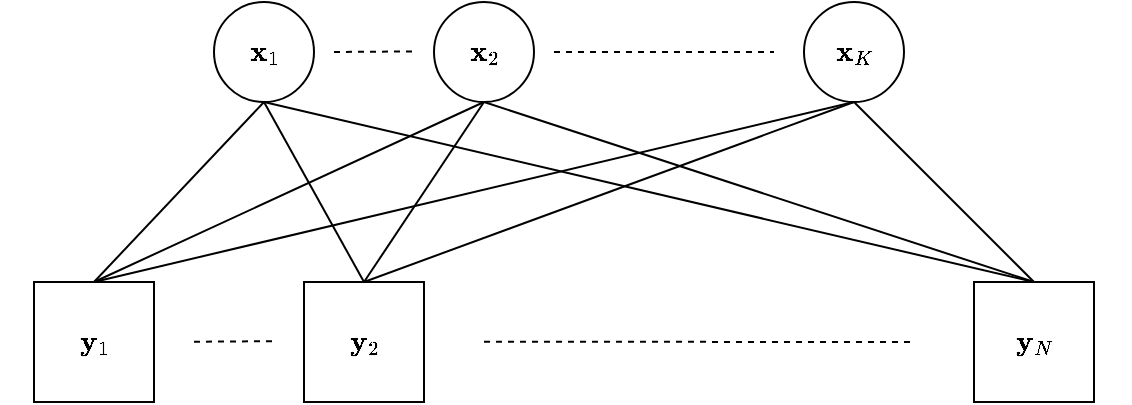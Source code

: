<mxfile version="21.0.6" type="github">
  <diagram name="Page-1" id="PQrxELan7bS2j-eix-VT">
    <mxGraphModel dx="562" dy="381" grid="1" gridSize="10" guides="1" tooltips="1" connect="1" arrows="1" fold="1" page="1" pageScale="1" pageWidth="850" pageHeight="1100" math="1" shadow="0">
      <root>
        <mxCell id="0" />
        <mxCell id="1" parent="0" />
        <mxCell id="VqF0BGbPFirMX3VU7iUr-1" value="" style="ellipse;whiteSpace=wrap;html=1;" parent="1" vertex="1">
          <mxGeometry x="290" y="510" width="50" height="50" as="geometry" />
        </mxCell>
        <mxCell id="VqF0BGbPFirMX3VU7iUr-3" value="$$\mathbf{x}_{1}$$" style="text;strokeColor=none;align=center;fillColor=none;html=1;verticalAlign=middle;whiteSpace=wrap;rounded=0;" parent="1" vertex="1">
          <mxGeometry x="285" y="520" width="60" height="30" as="geometry" />
        </mxCell>
        <mxCell id="VqF0BGbPFirMX3VU7iUr-4" value="" style="ellipse;whiteSpace=wrap;html=1;" parent="1" vertex="1">
          <mxGeometry x="400" y="510" width="50" height="50" as="geometry" />
        </mxCell>
        <mxCell id="VqF0BGbPFirMX3VU7iUr-5" value="$$\mathbf{x}_{2}$$" style="text;strokeColor=none;align=center;fillColor=none;html=1;verticalAlign=middle;whiteSpace=wrap;rounded=0;" parent="1" vertex="1">
          <mxGeometry x="395" y="520" width="60" height="30" as="geometry" />
        </mxCell>
        <mxCell id="VqF0BGbPFirMX3VU7iUr-9" value="" style="ellipse;whiteSpace=wrap;html=1;" parent="1" vertex="1">
          <mxGeometry x="585" y="510" width="50" height="50" as="geometry" />
        </mxCell>
        <mxCell id="VqF0BGbPFirMX3VU7iUr-10" value="$$\mathbf{x}_{K}$$" style="text;strokeColor=none;align=center;fillColor=none;html=1;verticalAlign=middle;whiteSpace=wrap;rounded=0;" parent="1" vertex="1">
          <mxGeometry x="580" y="520" width="60" height="30" as="geometry" />
        </mxCell>
        <mxCell id="VqF0BGbPFirMX3VU7iUr-13" value="$$\mathbf{y}_1$$" style="rounded=0;whiteSpace=wrap;html=1;" parent="1" vertex="1">
          <mxGeometry x="200" y="650" width="60" height="60" as="geometry" />
        </mxCell>
        <mxCell id="VqF0BGbPFirMX3VU7iUr-14" value="$$\mathbf{y}_2$$" style="rounded=0;whiteSpace=wrap;html=1;" parent="1" vertex="1">
          <mxGeometry x="335" y="650" width="60" height="60" as="geometry" />
        </mxCell>
        <mxCell id="VqF0BGbPFirMX3VU7iUr-15" value="$$\mathbf{y}_N$$" style="rounded=0;whiteSpace=wrap;html=1;" parent="1" vertex="1">
          <mxGeometry x="670" y="650" width="60" height="60" as="geometry" />
        </mxCell>
        <mxCell id="VqF0BGbPFirMX3VU7iUr-16" value="" style="endArrow=none;dashed=1;html=1;rounded=0;" parent="1" edge="1">
          <mxGeometry width="50" height="50" relative="1" as="geometry">
            <mxPoint x="350" y="535" as="sourcePoint" />
            <mxPoint x="390" y="534.71" as="targetPoint" />
          </mxGeometry>
        </mxCell>
        <mxCell id="VqF0BGbPFirMX3VU7iUr-18" value="" style="endArrow=none;dashed=1;html=1;rounded=0;" parent="1" edge="1">
          <mxGeometry width="50" height="50" relative="1" as="geometry">
            <mxPoint x="460" y="535" as="sourcePoint" />
            <mxPoint x="570" y="535" as="targetPoint" />
          </mxGeometry>
        </mxCell>
        <mxCell id="byxAJlhV1Tv6mKb7Vs70-1" value="" style="endArrow=none;dashed=1;html=1;rounded=0;" edge="1" parent="1">
          <mxGeometry width="50" height="50" relative="1" as="geometry">
            <mxPoint x="280" y="679.87" as="sourcePoint" />
            <mxPoint x="320" y="679.58" as="targetPoint" />
          </mxGeometry>
        </mxCell>
        <mxCell id="byxAJlhV1Tv6mKb7Vs70-2" value="" style="endArrow=none;dashed=1;html=1;rounded=0;" edge="1" parent="1">
          <mxGeometry width="50" height="50" relative="1" as="geometry">
            <mxPoint x="425" y="679.87" as="sourcePoint" />
            <mxPoint x="640" y="680" as="targetPoint" />
          </mxGeometry>
        </mxCell>
        <mxCell id="byxAJlhV1Tv6mKb7Vs70-3" value="" style="endArrow=none;html=1;rounded=0;exitX=0.5;exitY=0;exitDx=0;exitDy=0;entryX=0.5;entryY=1;entryDx=0;entryDy=0;" edge="1" parent="1" source="VqF0BGbPFirMX3VU7iUr-13" target="VqF0BGbPFirMX3VU7iUr-1">
          <mxGeometry width="50" height="50" relative="1" as="geometry">
            <mxPoint x="260" y="610" as="sourcePoint" />
            <mxPoint x="320" y="560" as="targetPoint" />
          </mxGeometry>
        </mxCell>
        <mxCell id="byxAJlhV1Tv6mKb7Vs70-4" value="" style="endArrow=none;html=1;rounded=0;exitX=0.5;exitY=0;exitDx=0;exitDy=0;entryX=0.5;entryY=1;entryDx=0;entryDy=0;" edge="1" parent="1" source="VqF0BGbPFirMX3VU7iUr-14" target="VqF0BGbPFirMX3VU7iUr-1">
          <mxGeometry width="50" height="50" relative="1" as="geometry">
            <mxPoint x="240" y="660" as="sourcePoint" />
            <mxPoint x="320" y="570" as="targetPoint" />
          </mxGeometry>
        </mxCell>
        <mxCell id="byxAJlhV1Tv6mKb7Vs70-5" value="" style="endArrow=none;html=1;rounded=0;exitX=0.5;exitY=0;exitDx=0;exitDy=0;entryX=0.5;entryY=1;entryDx=0;entryDy=0;" edge="1" parent="1" source="VqF0BGbPFirMX3VU7iUr-15" target="VqF0BGbPFirMX3VU7iUr-1">
          <mxGeometry width="50" height="50" relative="1" as="geometry">
            <mxPoint x="290" y="660" as="sourcePoint" />
            <mxPoint x="370" y="570" as="targetPoint" />
          </mxGeometry>
        </mxCell>
        <mxCell id="byxAJlhV1Tv6mKb7Vs70-6" value="" style="endArrow=none;html=1;rounded=0;exitX=0.5;exitY=0;exitDx=0;exitDy=0;entryX=0.5;entryY=1;entryDx=0;entryDy=0;" edge="1" parent="1" source="VqF0BGbPFirMX3VU7iUr-13" target="VqF0BGbPFirMX3VU7iUr-4">
          <mxGeometry width="50" height="50" relative="1" as="geometry">
            <mxPoint x="260" y="680" as="sourcePoint" />
            <mxPoint x="340" y="590" as="targetPoint" />
          </mxGeometry>
        </mxCell>
        <mxCell id="byxAJlhV1Tv6mKb7Vs70-7" value="" style="endArrow=none;html=1;rounded=0;exitX=0.5;exitY=0;exitDx=0;exitDy=0;entryX=0.5;entryY=1;entryDx=0;entryDy=0;" edge="1" parent="1" source="VqF0BGbPFirMX3VU7iUr-13" target="VqF0BGbPFirMX3VU7iUr-9">
          <mxGeometry width="50" height="50" relative="1" as="geometry">
            <mxPoint x="240" y="660" as="sourcePoint" />
            <mxPoint x="435" y="570" as="targetPoint" />
          </mxGeometry>
        </mxCell>
        <mxCell id="byxAJlhV1Tv6mKb7Vs70-8" value="" style="endArrow=none;html=1;rounded=0;exitX=0.5;exitY=0;exitDx=0;exitDy=0;entryX=0.5;entryY=1;entryDx=0;entryDy=0;" edge="1" parent="1" source="VqF0BGbPFirMX3VU7iUr-14" target="VqF0BGbPFirMX3VU7iUr-4">
          <mxGeometry width="50" height="50" relative="1" as="geometry">
            <mxPoint x="250" y="670" as="sourcePoint" />
            <mxPoint x="445" y="580" as="targetPoint" />
          </mxGeometry>
        </mxCell>
        <mxCell id="byxAJlhV1Tv6mKb7Vs70-9" value="" style="endArrow=none;html=1;rounded=0;exitX=0.5;exitY=0;exitDx=0;exitDy=0;entryX=0.5;entryY=1;entryDx=0;entryDy=0;" edge="1" parent="1" source="VqF0BGbPFirMX3VU7iUr-15" target="VqF0BGbPFirMX3VU7iUr-4">
          <mxGeometry width="50" height="50" relative="1" as="geometry">
            <mxPoint x="260" y="680" as="sourcePoint" />
            <mxPoint x="455" y="590" as="targetPoint" />
          </mxGeometry>
        </mxCell>
        <mxCell id="byxAJlhV1Tv6mKb7Vs70-10" value="" style="endArrow=none;html=1;rounded=0;exitX=0.5;exitY=0;exitDx=0;exitDy=0;" edge="1" parent="1" source="VqF0BGbPFirMX3VU7iUr-14">
          <mxGeometry width="50" height="50" relative="1" as="geometry">
            <mxPoint x="270" y="690" as="sourcePoint" />
            <mxPoint x="610" y="560" as="targetPoint" />
          </mxGeometry>
        </mxCell>
        <mxCell id="byxAJlhV1Tv6mKb7Vs70-11" value="" style="endArrow=none;html=1;rounded=0;entryX=0.5;entryY=1;entryDx=0;entryDy=0;" edge="1" parent="1" target="VqF0BGbPFirMX3VU7iUr-9">
          <mxGeometry width="50" height="50" relative="1" as="geometry">
            <mxPoint x="700" y="650" as="sourcePoint" />
            <mxPoint x="475" y="610" as="targetPoint" />
          </mxGeometry>
        </mxCell>
      </root>
    </mxGraphModel>
  </diagram>
</mxfile>
